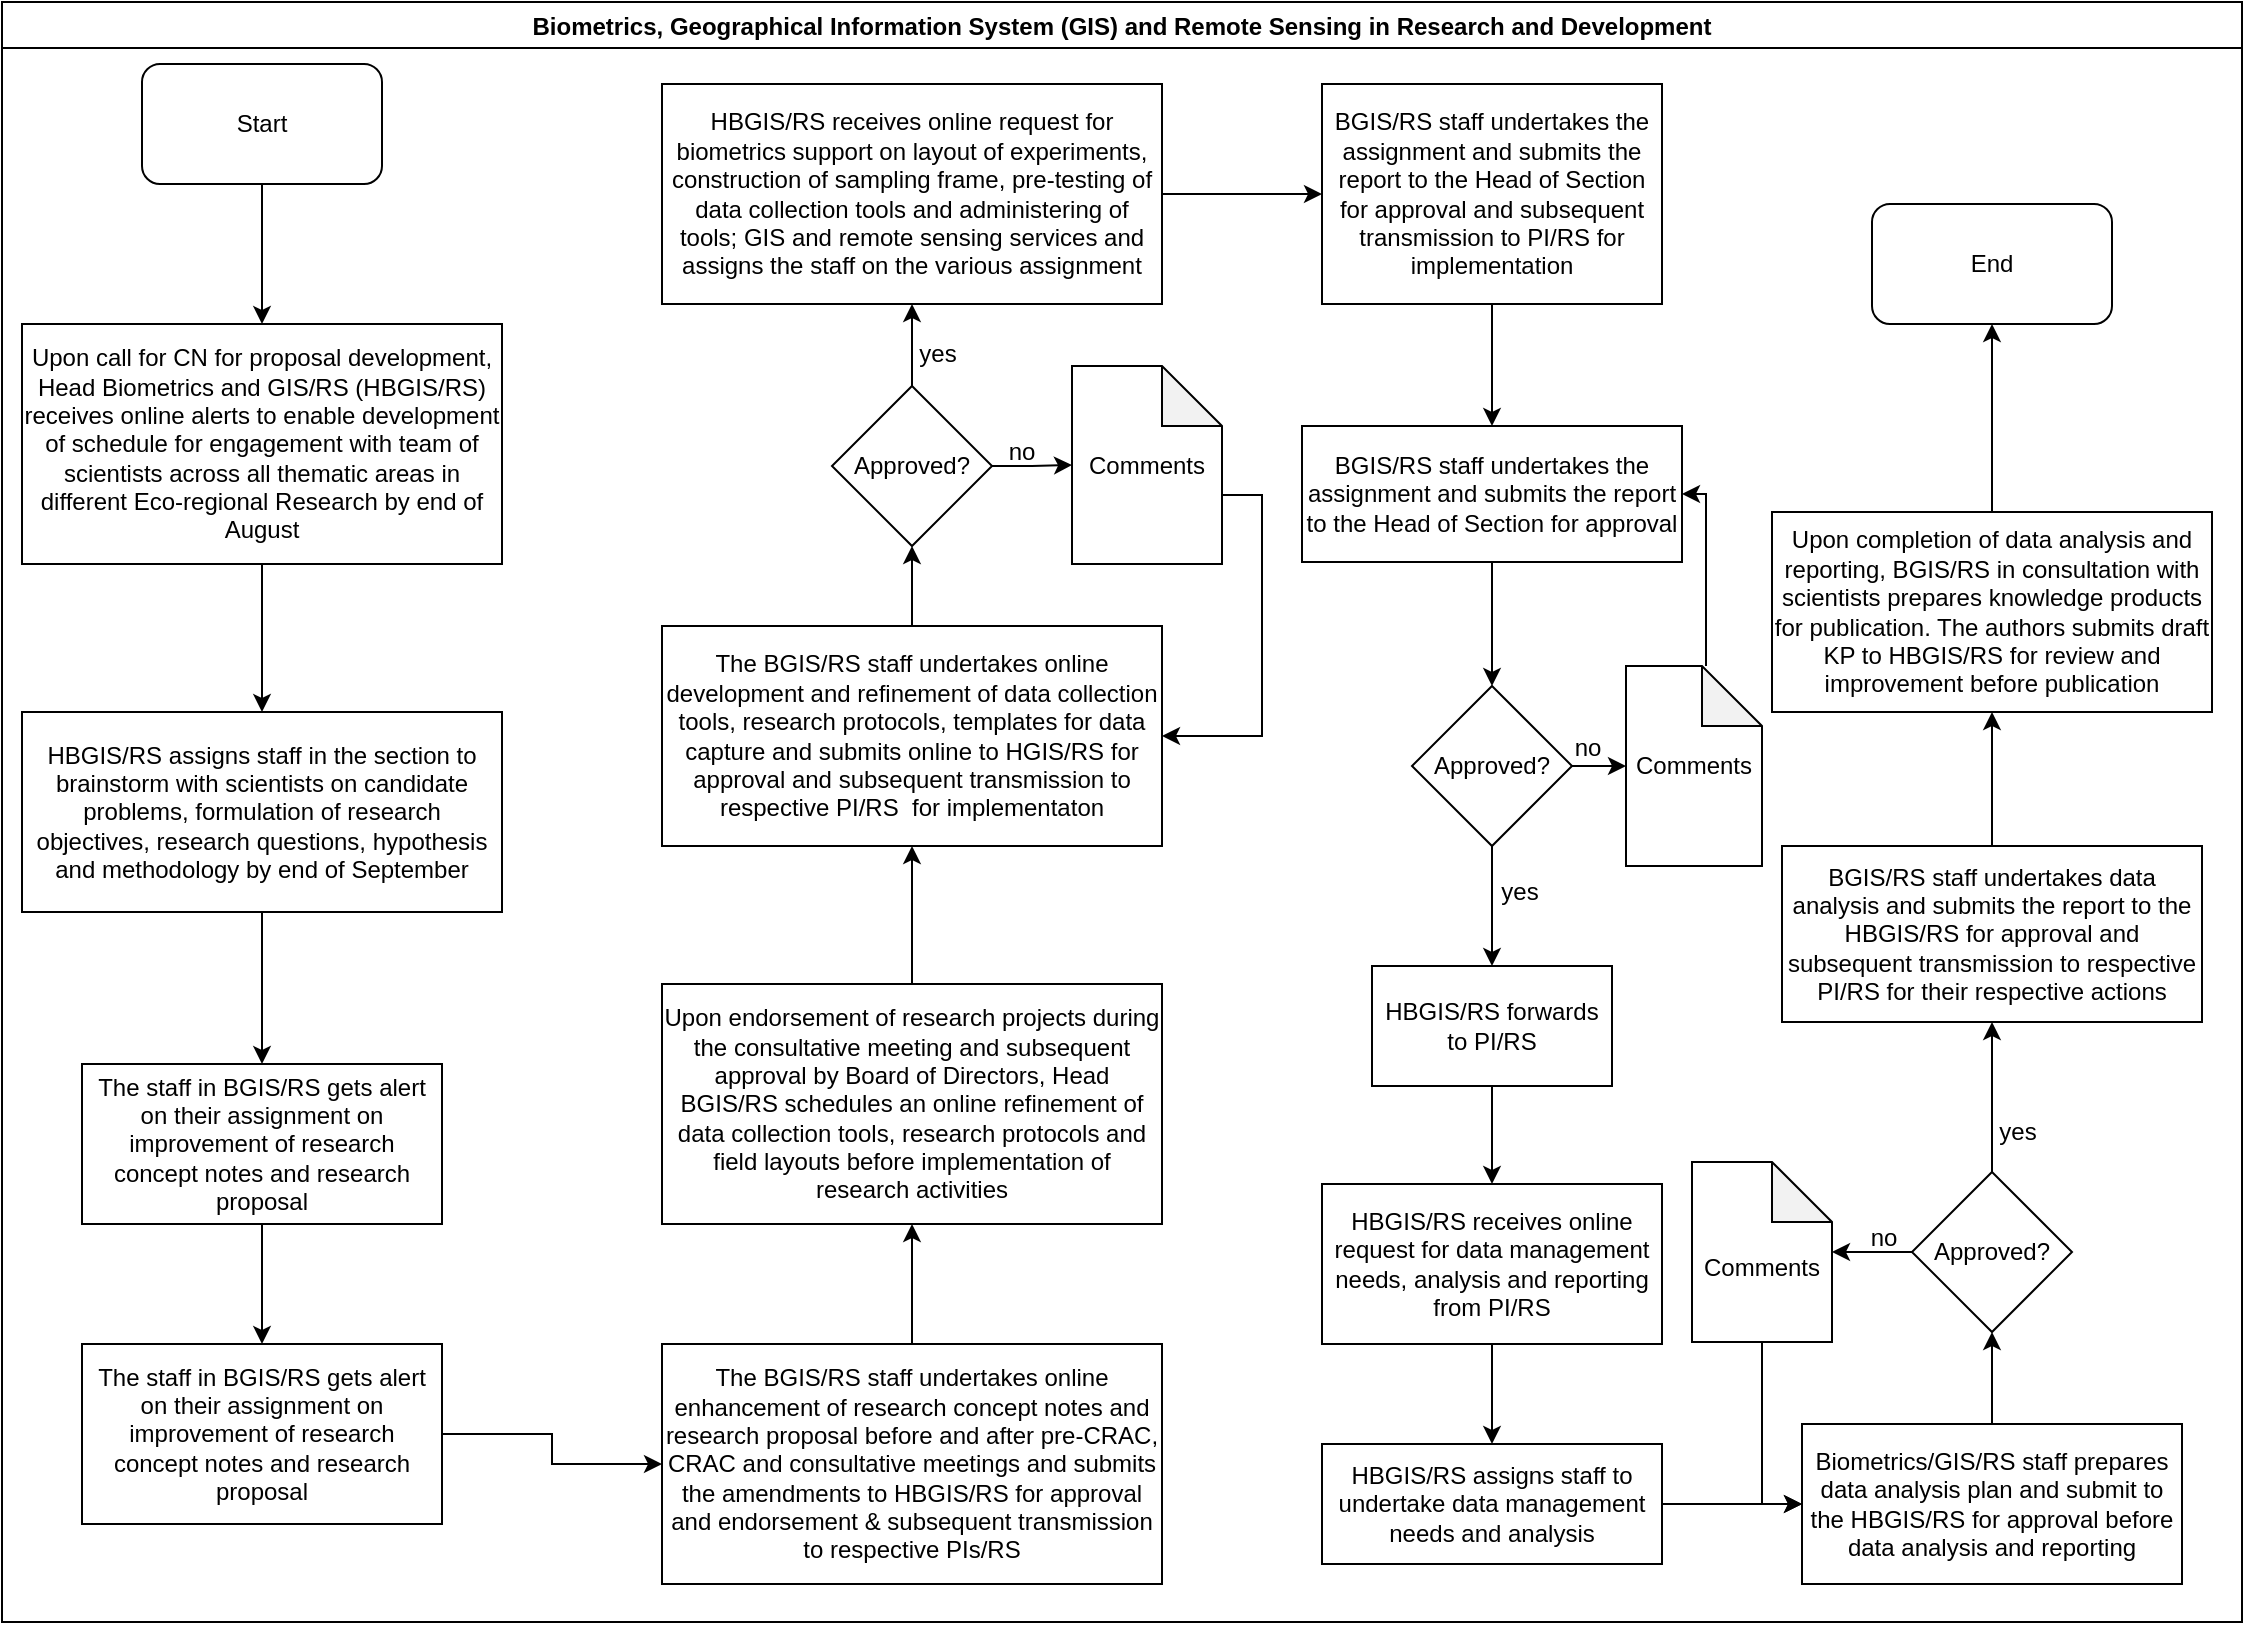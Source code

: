 <mxfile version="14.2.9" type="github">
  <diagram id="fuOGOzWeoMa8vZJxNKpX" name="Page-1">
    <mxGraphModel dx="1038" dy="519" grid="1" gridSize="10" guides="1" tooltips="1" connect="1" arrows="1" fold="1" page="1" pageScale="1" pageWidth="1169" pageHeight="827" math="0" shadow="0">
      <root>
        <mxCell id="0" />
        <mxCell id="1" parent="0" />
        <mxCell id="XHZeuVFJhN3NB_ccP10y-1" value="Biometrics, Geographical Information System (GIS) and Remote Sensing in Research and Development" style="swimlane;" parent="1" vertex="1">
          <mxGeometry x="10" y="9" width="1120" height="810" as="geometry" />
        </mxCell>
        <mxCell id="XHZeuVFJhN3NB_ccP10y-2" value="Start" style="rounded=1;whiteSpace=wrap;html=1;" parent="XHZeuVFJhN3NB_ccP10y-1" vertex="1">
          <mxGeometry x="70" y="31" width="120" height="60" as="geometry" />
        </mxCell>
        <mxCell id="XHZeuVFJhN3NB_ccP10y-5" value="Upon call for CN for proposal development, Head Biometrics and GIS/RS (HBGIS/RS) receives online alerts to enable development of schedule for engagement with team of scientists across all thematic areas in different Eco-regional Research by end of August" style="rounded=0;whiteSpace=wrap;html=1;" parent="XHZeuVFJhN3NB_ccP10y-1" vertex="1">
          <mxGeometry x="10" y="161" width="240" height="120" as="geometry" />
        </mxCell>
        <mxCell id="XHZeuVFJhN3NB_ccP10y-4" value="" style="edgeStyle=orthogonalEdgeStyle;rounded=0;orthogonalLoop=1;jettySize=auto;html=1;" parent="XHZeuVFJhN3NB_ccP10y-1" source="XHZeuVFJhN3NB_ccP10y-2" target="XHZeuVFJhN3NB_ccP10y-5" edge="1">
          <mxGeometry relative="1" as="geometry">
            <mxPoint x="130" y="191" as="targetPoint" />
          </mxGeometry>
        </mxCell>
        <mxCell id="XHZeuVFJhN3NB_ccP10y-12" value="The staff in BGIS/RS gets alert on their assignment on improvement of research concept notes and research proposal" style="whiteSpace=wrap;html=1;rounded=0;" parent="XHZeuVFJhN3NB_ccP10y-1" vertex="1">
          <mxGeometry x="40" y="671" width="180" height="90" as="geometry" />
        </mxCell>
        <mxCell id="XHZeuVFJhN3NB_ccP10y-6" value="HBGIS/RS assigns staff in the section to brainstorm with scientists on candidate problems, formulation of research objectives, research questions, hypothesis and methodology by end of September" style="rounded=0;whiteSpace=wrap;html=1;" parent="XHZeuVFJhN3NB_ccP10y-1" vertex="1">
          <mxGeometry x="10" y="355" width="240" height="100" as="geometry" />
        </mxCell>
        <mxCell id="XHZeuVFJhN3NB_ccP10y-7" value="" style="edgeStyle=orthogonalEdgeStyle;rounded=0;orthogonalLoop=1;jettySize=auto;html=1;" parent="XHZeuVFJhN3NB_ccP10y-1" source="XHZeuVFJhN3NB_ccP10y-5" target="XHZeuVFJhN3NB_ccP10y-6" edge="1">
          <mxGeometry relative="1" as="geometry" />
        </mxCell>
        <mxCell id="XHZeuVFJhN3NB_ccP10y-10" value="The staff in BGIS/RS gets alert on their assignment on improvement of research concept notes and research proposal" style="rounded=0;whiteSpace=wrap;html=1;" parent="XHZeuVFJhN3NB_ccP10y-1" vertex="1">
          <mxGeometry x="40" y="531" width="180" height="80" as="geometry" />
        </mxCell>
        <mxCell id="XHZeuVFJhN3NB_ccP10y-11" value="" style="edgeStyle=orthogonalEdgeStyle;rounded=0;orthogonalLoop=1;jettySize=auto;html=1;" parent="XHZeuVFJhN3NB_ccP10y-1" source="XHZeuVFJhN3NB_ccP10y-6" target="XHZeuVFJhN3NB_ccP10y-10" edge="1">
          <mxGeometry relative="1" as="geometry" />
        </mxCell>
        <mxCell id="XHZeuVFJhN3NB_ccP10y-13" value="" style="edgeStyle=orthogonalEdgeStyle;rounded=0;orthogonalLoop=1;jettySize=auto;html=1;" parent="XHZeuVFJhN3NB_ccP10y-1" source="XHZeuVFJhN3NB_ccP10y-10" target="XHZeuVFJhN3NB_ccP10y-12" edge="1">
          <mxGeometry relative="1" as="geometry" />
        </mxCell>
        <mxCell id="XHZeuVFJhN3NB_ccP10y-14" value="The BGIS/RS staff undertakes online enhancement of research concept notes and research proposal before and after pre-CRAC, CRAC and consultative meetings and submits the amendments to HBGIS/RS for approval and endorsement &amp;amp; subsequent transmission to respective PIs/RS" style="whiteSpace=wrap;html=1;rounded=0;" parent="XHZeuVFJhN3NB_ccP10y-1" vertex="1">
          <mxGeometry x="330" y="671" width="250" height="120" as="geometry" />
        </mxCell>
        <mxCell id="XHZeuVFJhN3NB_ccP10y-15" value="" style="edgeStyle=orthogonalEdgeStyle;rounded=0;orthogonalLoop=1;jettySize=auto;html=1;" parent="XHZeuVFJhN3NB_ccP10y-1" source="XHZeuVFJhN3NB_ccP10y-12" target="XHZeuVFJhN3NB_ccP10y-14" edge="1">
          <mxGeometry relative="1" as="geometry" />
        </mxCell>
        <mxCell id="XHZeuVFJhN3NB_ccP10y-16" value="Upon endorsement of research projects during the consultative meeting and subsequent approval by Board of Directors, Head BGIS/RS schedules an online refinement of data collection tools, research protocols and field layouts before implementation of research activities" style="whiteSpace=wrap;html=1;rounded=0;" parent="XHZeuVFJhN3NB_ccP10y-1" vertex="1">
          <mxGeometry x="330" y="491" width="250" height="120" as="geometry" />
        </mxCell>
        <mxCell id="XHZeuVFJhN3NB_ccP10y-17" value="" style="edgeStyle=orthogonalEdgeStyle;rounded=0;orthogonalLoop=1;jettySize=auto;html=1;" parent="XHZeuVFJhN3NB_ccP10y-1" source="XHZeuVFJhN3NB_ccP10y-14" target="XHZeuVFJhN3NB_ccP10y-16" edge="1">
          <mxGeometry relative="1" as="geometry" />
        </mxCell>
        <mxCell id="XHZeuVFJhN3NB_ccP10y-20" value="HBGIS/RS receives online request for biometrics support on layout of experiments, construction of sampling frame, pre-testing of data collection tools and administering of tools; GIS and remote sensing services and assigns the staff on the various assignment" style="whiteSpace=wrap;html=1;rounded=0;" parent="XHZeuVFJhN3NB_ccP10y-1" vertex="1">
          <mxGeometry x="330" y="41" width="250" height="110" as="geometry" />
        </mxCell>
        <mxCell id="XHZeuVFJhN3NB_ccP10y-22" value="BGIS/RS staff undertakes the assignment and submits the report to the Head of Section for approval and subsequent transmission to PI/RS for implementation" style="whiteSpace=wrap;html=1;rounded=0;" parent="XHZeuVFJhN3NB_ccP10y-1" vertex="1">
          <mxGeometry x="660" y="41" width="170" height="110" as="geometry" />
        </mxCell>
        <mxCell id="XHZeuVFJhN3NB_ccP10y-23" value="" style="edgeStyle=orthogonalEdgeStyle;rounded=0;orthogonalLoop=1;jettySize=auto;html=1;" parent="XHZeuVFJhN3NB_ccP10y-1" source="XHZeuVFJhN3NB_ccP10y-20" target="XHZeuVFJhN3NB_ccP10y-22" edge="1">
          <mxGeometry relative="1" as="geometry" />
        </mxCell>
        <mxCell id="vXpb-M9bucNvmn0f4WJD-1" value="Approved?" style="rhombus;whiteSpace=wrap;html=1;rounded=0;" vertex="1" parent="XHZeuVFJhN3NB_ccP10y-1">
          <mxGeometry x="415" y="192" width="80" height="80" as="geometry" />
        </mxCell>
        <mxCell id="vXpb-M9bucNvmn0f4WJD-4" value="" style="edgeStyle=orthogonalEdgeStyle;rounded=0;orthogonalLoop=1;jettySize=auto;html=1;entryX=0.5;entryY=1;entryDx=0;entryDy=0;" edge="1" parent="XHZeuVFJhN3NB_ccP10y-1" source="vXpb-M9bucNvmn0f4WJD-1" target="XHZeuVFJhN3NB_ccP10y-20">
          <mxGeometry relative="1" as="geometry">
            <mxPoint x="455" y="81" as="targetPoint" />
          </mxGeometry>
        </mxCell>
        <mxCell id="XHZeuVFJhN3NB_ccP10y-18" value="The BGIS/RS staff undertakes online development and refinement of data collection tools, research protocols, templates for data capture and submits online to HGIS/RS for approval and subsequent transmission to respective PI/RS&amp;nbsp; for implementaton" style="whiteSpace=wrap;html=1;rounded=0;" parent="XHZeuVFJhN3NB_ccP10y-1" vertex="1">
          <mxGeometry x="330" y="312" width="250" height="110" as="geometry" />
        </mxCell>
        <mxCell id="XHZeuVFJhN3NB_ccP10y-19" value="" style="edgeStyle=orthogonalEdgeStyle;rounded=0;orthogonalLoop=1;jettySize=auto;html=1;" parent="XHZeuVFJhN3NB_ccP10y-1" source="XHZeuVFJhN3NB_ccP10y-16" target="XHZeuVFJhN3NB_ccP10y-18" edge="1">
          <mxGeometry relative="1" as="geometry" />
        </mxCell>
        <mxCell id="vXpb-M9bucNvmn0f4WJD-2" value="" style="edgeStyle=orthogonalEdgeStyle;rounded=0;orthogonalLoop=1;jettySize=auto;html=1;" edge="1" parent="XHZeuVFJhN3NB_ccP10y-1" source="XHZeuVFJhN3NB_ccP10y-18" target="vXpb-M9bucNvmn0f4WJD-1">
          <mxGeometry relative="1" as="geometry" />
        </mxCell>
        <mxCell id="vXpb-M9bucNvmn0f4WJD-5" value="Comments" style="shape=note;whiteSpace=wrap;html=1;backgroundOutline=1;darkOpacity=0.05;rounded=0;" vertex="1" parent="XHZeuVFJhN3NB_ccP10y-1">
          <mxGeometry x="535" y="182" width="75" height="99" as="geometry" />
        </mxCell>
        <mxCell id="vXpb-M9bucNvmn0f4WJD-6" value="" style="edgeStyle=orthogonalEdgeStyle;rounded=0;orthogonalLoop=1;jettySize=auto;html=1;" edge="1" parent="XHZeuVFJhN3NB_ccP10y-1" source="vXpb-M9bucNvmn0f4WJD-1" target="vXpb-M9bucNvmn0f4WJD-5">
          <mxGeometry relative="1" as="geometry" />
        </mxCell>
        <mxCell id="vXpb-M9bucNvmn0f4WJD-8" value="" style="edgeStyle=orthogonalEdgeStyle;rounded=0;orthogonalLoop=1;jettySize=auto;html=1;entryX=1;entryY=0.5;entryDx=0;entryDy=0;exitX=0;exitY=0;exitDx=75;exitDy=64.5;exitPerimeter=0;" edge="1" parent="XHZeuVFJhN3NB_ccP10y-1" source="vXpb-M9bucNvmn0f4WJD-5" target="XHZeuVFJhN3NB_ccP10y-18">
          <mxGeometry relative="1" as="geometry">
            <mxPoint x="575" y="380.5" as="targetPoint" />
            <Array as="points">
              <mxPoint x="630" y="247" />
              <mxPoint x="630" y="367" />
            </Array>
          </mxGeometry>
        </mxCell>
        <mxCell id="vXpb-M9bucNvmn0f4WJD-9" value="no" style="text;html=1;strokeColor=none;fillColor=none;align=center;verticalAlign=middle;whiteSpace=wrap;rounded=0;" vertex="1" parent="XHZeuVFJhN3NB_ccP10y-1">
          <mxGeometry x="490" y="215" width="40" height="20" as="geometry" />
        </mxCell>
        <mxCell id="vXpb-M9bucNvmn0f4WJD-10" value="yes" style="text;html=1;strokeColor=none;fillColor=none;align=center;verticalAlign=middle;whiteSpace=wrap;rounded=0;" vertex="1" parent="XHZeuVFJhN3NB_ccP10y-1">
          <mxGeometry x="448" y="166" width="40" height="20" as="geometry" />
        </mxCell>
        <mxCell id="XHZeuVFJhN3NB_ccP10y-24" value="HBGIS/RS receives online request for data management needs, analysis and reporting from PI/RS" style="whiteSpace=wrap;html=1;rounded=0;" parent="XHZeuVFJhN3NB_ccP10y-1" vertex="1">
          <mxGeometry x="660" y="591" width="170" height="80" as="geometry" />
        </mxCell>
        <mxCell id="vXpb-M9bucNvmn0f4WJD-13" value="BGIS/RS staff undertakes the assignment and submits the report to the Head of Section for approval" style="rounded=0;whiteSpace=wrap;html=1;" vertex="1" parent="XHZeuVFJhN3NB_ccP10y-1">
          <mxGeometry x="650" y="212" width="190" height="68" as="geometry" />
        </mxCell>
        <mxCell id="vXpb-M9bucNvmn0f4WJD-12" value="" style="edgeStyle=orthogonalEdgeStyle;rounded=0;orthogonalLoop=1;jettySize=auto;html=1;" edge="1" parent="XHZeuVFJhN3NB_ccP10y-1" source="XHZeuVFJhN3NB_ccP10y-22" target="vXpb-M9bucNvmn0f4WJD-13">
          <mxGeometry relative="1" as="geometry">
            <mxPoint x="745" y="215" as="targetPoint" />
          </mxGeometry>
        </mxCell>
        <mxCell id="vXpb-M9bucNvmn0f4WJD-14" value="Approved?" style="rhombus;whiteSpace=wrap;html=1;rounded=0;" vertex="1" parent="XHZeuVFJhN3NB_ccP10y-1">
          <mxGeometry x="705" y="342" width="80" height="80" as="geometry" />
        </mxCell>
        <mxCell id="vXpb-M9bucNvmn0f4WJD-15" value="" style="edgeStyle=orthogonalEdgeStyle;rounded=0;orthogonalLoop=1;jettySize=auto;html=1;" edge="1" parent="XHZeuVFJhN3NB_ccP10y-1" source="vXpb-M9bucNvmn0f4WJD-13" target="vXpb-M9bucNvmn0f4WJD-14">
          <mxGeometry relative="1" as="geometry" />
        </mxCell>
        <mxCell id="vXpb-M9bucNvmn0f4WJD-16" value="HBGIS/RS forwards to PI/RS" style="whiteSpace=wrap;html=1;rounded=0;" vertex="1" parent="XHZeuVFJhN3NB_ccP10y-1">
          <mxGeometry x="685" y="482" width="120" height="60" as="geometry" />
        </mxCell>
        <mxCell id="vXpb-M9bucNvmn0f4WJD-17" value="" style="edgeStyle=orthogonalEdgeStyle;rounded=0;orthogonalLoop=1;jettySize=auto;html=1;" edge="1" parent="XHZeuVFJhN3NB_ccP10y-1" source="vXpb-M9bucNvmn0f4WJD-14" target="vXpb-M9bucNvmn0f4WJD-16">
          <mxGeometry relative="1" as="geometry" />
        </mxCell>
        <mxCell id="vXpb-M9bucNvmn0f4WJD-18" value="Comments" style="shape=note;whiteSpace=wrap;html=1;backgroundOutline=1;darkOpacity=0.05;rounded=0;" vertex="1" parent="XHZeuVFJhN3NB_ccP10y-1">
          <mxGeometry x="812" y="332" width="68" height="100" as="geometry" />
        </mxCell>
        <mxCell id="vXpb-M9bucNvmn0f4WJD-19" value="" style="edgeStyle=orthogonalEdgeStyle;rounded=0;orthogonalLoop=1;jettySize=auto;html=1;" edge="1" parent="XHZeuVFJhN3NB_ccP10y-1" source="vXpb-M9bucNvmn0f4WJD-14" target="vXpb-M9bucNvmn0f4WJD-18">
          <mxGeometry relative="1" as="geometry" />
        </mxCell>
        <mxCell id="vXpb-M9bucNvmn0f4WJD-21" value="" style="edgeStyle=orthogonalEdgeStyle;rounded=0;orthogonalLoop=1;jettySize=auto;html=1;entryX=1;entryY=0.5;entryDx=0;entryDy=0;" edge="1" parent="XHZeuVFJhN3NB_ccP10y-1" source="vXpb-M9bucNvmn0f4WJD-18" target="vXpb-M9bucNvmn0f4WJD-13">
          <mxGeometry relative="1" as="geometry">
            <mxPoint x="870" y="232" as="targetPoint" />
            <Array as="points">
              <mxPoint x="852" y="246" />
            </Array>
          </mxGeometry>
        </mxCell>
        <mxCell id="vXpb-M9bucNvmn0f4WJD-22" value="yes" style="text;html=1;strokeColor=none;fillColor=none;align=center;verticalAlign=middle;whiteSpace=wrap;rounded=0;" vertex="1" parent="XHZeuVFJhN3NB_ccP10y-1">
          <mxGeometry x="739" y="435" width="40" height="20" as="geometry" />
        </mxCell>
        <mxCell id="vXpb-M9bucNvmn0f4WJD-25" value="" style="edgeStyle=orthogonalEdgeStyle;rounded=0;orthogonalLoop=1;jettySize=auto;html=1;entryX=0.5;entryY=0;entryDx=0;entryDy=0;" edge="1" parent="XHZeuVFJhN3NB_ccP10y-1" source="vXpb-M9bucNvmn0f4WJD-16" target="XHZeuVFJhN3NB_ccP10y-24">
          <mxGeometry relative="1" as="geometry">
            <mxPoint x="745" y="622" as="targetPoint" />
          </mxGeometry>
        </mxCell>
        <mxCell id="vXpb-M9bucNvmn0f4WJD-26" value="HBGIS/RS assigns staff to undertake data management needs and analysis" style="whiteSpace=wrap;html=1;rounded=0;" vertex="1" parent="XHZeuVFJhN3NB_ccP10y-1">
          <mxGeometry x="660" y="721" width="170" height="60" as="geometry" />
        </mxCell>
        <mxCell id="vXpb-M9bucNvmn0f4WJD-27" value="" style="edgeStyle=orthogonalEdgeStyle;rounded=0;orthogonalLoop=1;jettySize=auto;html=1;" edge="1" parent="XHZeuVFJhN3NB_ccP10y-1" source="XHZeuVFJhN3NB_ccP10y-24" target="vXpb-M9bucNvmn0f4WJD-26">
          <mxGeometry relative="1" as="geometry" />
        </mxCell>
        <mxCell id="vXpb-M9bucNvmn0f4WJD-30" value="Approved?" style="rhombus;whiteSpace=wrap;html=1;rounded=0;" vertex="1" parent="XHZeuVFJhN3NB_ccP10y-1">
          <mxGeometry x="955" y="585" width="80" height="80" as="geometry" />
        </mxCell>
        <mxCell id="vXpb-M9bucNvmn0f4WJD-32" value="BGIS/RS staff undertakes data analysis and submits the report to the HBGIS/RS for approval and subsequent transmission to respective PI/RS for their respective actions" style="whiteSpace=wrap;html=1;rounded=0;" vertex="1" parent="XHZeuVFJhN3NB_ccP10y-1">
          <mxGeometry x="890" y="422" width="210" height="88" as="geometry" />
        </mxCell>
        <mxCell id="vXpb-M9bucNvmn0f4WJD-33" value="" style="edgeStyle=orthogonalEdgeStyle;rounded=0;orthogonalLoop=1;jettySize=auto;html=1;" edge="1" parent="XHZeuVFJhN3NB_ccP10y-1" source="vXpb-M9bucNvmn0f4WJD-30" target="vXpb-M9bucNvmn0f4WJD-32">
          <mxGeometry relative="1" as="geometry" />
        </mxCell>
        <mxCell id="vXpb-M9bucNvmn0f4WJD-34" value="yes" style="text;html=1;strokeColor=none;fillColor=none;align=center;verticalAlign=middle;whiteSpace=wrap;rounded=0;" vertex="1" parent="XHZeuVFJhN3NB_ccP10y-1">
          <mxGeometry x="988" y="555" width="40" height="20" as="geometry" />
        </mxCell>
        <mxCell id="vXpb-M9bucNvmn0f4WJD-35" value="&lt;div&gt;&lt;br&gt;&lt;/div&gt;&lt;div&gt;Comments&lt;/div&gt;" style="shape=note;whiteSpace=wrap;html=1;backgroundOutline=1;darkOpacity=0.05;rounded=0;" vertex="1" parent="XHZeuVFJhN3NB_ccP10y-1">
          <mxGeometry x="845" y="580" width="70" height="90" as="geometry" />
        </mxCell>
        <mxCell id="vXpb-M9bucNvmn0f4WJD-36" value="" style="edgeStyle=orthogonalEdgeStyle;rounded=0;orthogonalLoop=1;jettySize=auto;html=1;" edge="1" parent="XHZeuVFJhN3NB_ccP10y-1" source="vXpb-M9bucNvmn0f4WJD-30" target="vXpb-M9bucNvmn0f4WJD-35">
          <mxGeometry relative="1" as="geometry" />
        </mxCell>
        <mxCell id="vXpb-M9bucNvmn0f4WJD-37" value="no" style="text;html=1;strokeColor=none;fillColor=none;align=center;verticalAlign=middle;whiteSpace=wrap;rounded=0;" vertex="1" parent="XHZeuVFJhN3NB_ccP10y-1">
          <mxGeometry x="922" y="608" width="38" height="20" as="geometry" />
        </mxCell>
        <mxCell id="vXpb-M9bucNvmn0f4WJD-39" value="Upon completion of data analysis and reporting, BGIS/RS in consultation with scientists prepares knowledge products for publication. The authors submits draft KP to HBGIS/RS for review and improvement before publication" style="whiteSpace=wrap;html=1;rounded=0;" vertex="1" parent="XHZeuVFJhN3NB_ccP10y-1">
          <mxGeometry x="885" y="255" width="220" height="100" as="geometry" />
        </mxCell>
        <mxCell id="vXpb-M9bucNvmn0f4WJD-40" value="" style="edgeStyle=orthogonalEdgeStyle;rounded=0;orthogonalLoop=1;jettySize=auto;html=1;" edge="1" parent="XHZeuVFJhN3NB_ccP10y-1" source="vXpb-M9bucNvmn0f4WJD-32" target="vXpb-M9bucNvmn0f4WJD-39">
          <mxGeometry relative="1" as="geometry" />
        </mxCell>
        <mxCell id="vXpb-M9bucNvmn0f4WJD-42" value="" style="edgeStyle=orthogonalEdgeStyle;rounded=0;orthogonalLoop=1;jettySize=auto;html=1;entryX=0.5;entryY=1;entryDx=0;entryDy=0;" edge="1" parent="XHZeuVFJhN3NB_ccP10y-1" source="vXpb-M9bucNvmn0f4WJD-39" target="vXpb-M9bucNvmn0f4WJD-43">
          <mxGeometry relative="1" as="geometry">
            <mxPoint x="995" y="241" as="targetPoint" />
          </mxGeometry>
        </mxCell>
        <mxCell id="vXpb-M9bucNvmn0f4WJD-43" value="End" style="rounded=1;whiteSpace=wrap;html=1;" vertex="1" parent="XHZeuVFJhN3NB_ccP10y-1">
          <mxGeometry x="935" y="101" width="120" height="60" as="geometry" />
        </mxCell>
        <mxCell id="vXpb-M9bucNvmn0f4WJD-23" value="no" style="text;html=1;strokeColor=none;fillColor=none;align=center;verticalAlign=middle;whiteSpace=wrap;rounded=0;" vertex="1" parent="1">
          <mxGeometry x="783" y="372" width="40" height="20" as="geometry" />
        </mxCell>
        <mxCell id="vXpb-M9bucNvmn0f4WJD-31" value="" style="edgeStyle=orthogonalEdgeStyle;rounded=0;orthogonalLoop=1;jettySize=auto;html=1;" edge="1" parent="1" source="vXpb-M9bucNvmn0f4WJD-28" target="vXpb-M9bucNvmn0f4WJD-30">
          <mxGeometry relative="1" as="geometry" />
        </mxCell>
        <mxCell id="vXpb-M9bucNvmn0f4WJD-28" value="Biometrics/GIS/RS staff prepares data analysis plan and submit to the HBGIS/RS for approval before data analysis and reporting" style="whiteSpace=wrap;html=1;rounded=0;" vertex="1" parent="1">
          <mxGeometry x="910" y="720" width="190" height="80" as="geometry" />
        </mxCell>
        <mxCell id="vXpb-M9bucNvmn0f4WJD-29" value="" style="edgeStyle=orthogonalEdgeStyle;rounded=0;orthogonalLoop=1;jettySize=auto;html=1;" edge="1" parent="1" source="vXpb-M9bucNvmn0f4WJD-26" target="vXpb-M9bucNvmn0f4WJD-28">
          <mxGeometry relative="1" as="geometry" />
        </mxCell>
        <mxCell id="vXpb-M9bucNvmn0f4WJD-38" value="" style="edgeStyle=orthogonalEdgeStyle;rounded=0;orthogonalLoop=1;jettySize=auto;html=1;entryX=0;entryY=0.5;entryDx=0;entryDy=0;" edge="1" parent="1" source="vXpb-M9bucNvmn0f4WJD-35" target="vXpb-M9bucNvmn0f4WJD-28">
          <mxGeometry relative="1" as="geometry" />
        </mxCell>
      </root>
    </mxGraphModel>
  </diagram>
</mxfile>
